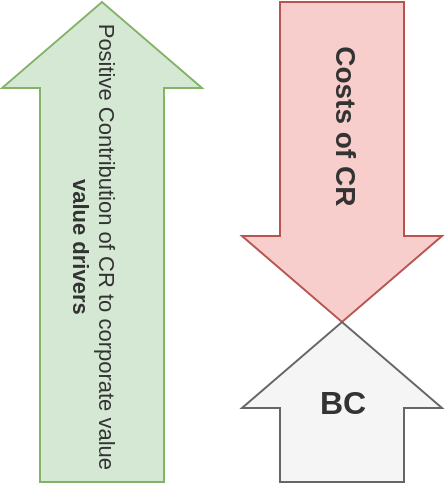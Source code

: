 <mxfile version="13.7.9" type="device"><diagram id="FHCrnw7rooRgx42Z6uPM" name="Page-1"><mxGraphModel dx="621" dy="552" grid="1" gridSize="10" guides="1" tooltips="1" connect="1" arrows="1" fold="1" page="1" pageScale="1" pageWidth="827" pageHeight="1169" math="0" shadow="0"><root><mxCell id="0"/><mxCell id="1" parent="0"/><mxCell id="11QrRKge7JLrRiIFRnXj-4" value="" style="html=1;shadow=0;dashed=0;align=center;verticalAlign=middle;shape=mxgraph.arrows2.arrow;dy=0.38;dx=43;direction=north;notch=0;fillColor=#d5e8d4;strokeColor=#82b366;" vertex="1" parent="1"><mxGeometry x="120" y="280" width="100" height="240" as="geometry"/></mxCell><mxCell id="11QrRKge7JLrRiIFRnXj-6" value="" style="html=1;shadow=0;dashed=0;align=center;verticalAlign=middle;shape=mxgraph.arrows2.arrow;dy=0.38;dx=43;direction=north;notch=0;fillColor=#f8cecc;strokeColor=#b85450;rotation=-180;" vertex="1" parent="1"><mxGeometry x="240" y="280" width="100" height="160" as="geometry"/></mxCell><mxCell id="11QrRKge7JLrRiIFRnXj-8" value="&lt;font style=&quot;font-size: 16px&quot;&gt;&lt;b&gt;BC&lt;/b&gt;&lt;/font&gt;" style="html=1;shadow=0;dashed=0;align=center;verticalAlign=middle;shape=mxgraph.arrows2.arrow;dy=0.38;dx=43;direction=north;notch=0;fillColor=#f5f5f5;strokeColor=#666666;fontColor=#333333;" vertex="1" parent="1"><mxGeometry x="240" y="440" width="100" height="80" as="geometry"/></mxCell><mxCell id="11QrRKge7JLrRiIFRnXj-9" value="&lt;span style=&quot;font-family: helvetica; font-size: 11px; font-style: normal; font-weight: 400; letter-spacing: normal; text-indent: 0px; text-transform: none; word-spacing: 0px; display: inline; float: none;&quot;&gt;Positive Contribution of CR to corporate value&lt;/span&gt;&lt;br style=&quot;font-family: helvetica; font-size: 11px; font-style: normal; font-weight: 400; letter-spacing: normal; text-indent: 0px; text-transform: none; word-spacing: 0px;&quot;&gt;&lt;span style=&quot;font-family: helvetica; font-size: 11px; font-style: normal; letter-spacing: normal; text-indent: 0px; text-transform: none; word-spacing: 0px; display: inline; float: none;&quot;&gt;&lt;b style=&quot;font-size: 11px;&quot;&gt;value drivers&lt;/b&gt;&lt;/span&gt;" style="text;whiteSpace=wrap;html=1;rotation=90;align=center;fontSize=11;labelBackgroundColor=none;fontColor=#333333;" vertex="1" parent="1"><mxGeometry x="48.22" y="380.44" width="231.55" height="43.12" as="geometry"/></mxCell><mxCell id="11QrRKge7JLrRiIFRnXj-10" value="&lt;font face=&quot;helvetica&quot; style=&quot;font-size: 14px;&quot;&gt;Costs of CR&lt;/font&gt;" style="text;whiteSpace=wrap;html=1;rotation=90;align=center;fontSize=14;labelBackgroundColor=none;fontColor=#333333;fontStyle=1" vertex="1" parent="1"><mxGeometry x="232.11" y="325.14" width="115.78" height="33.96" as="geometry"/></mxCell></root></mxGraphModel></diagram></mxfile>